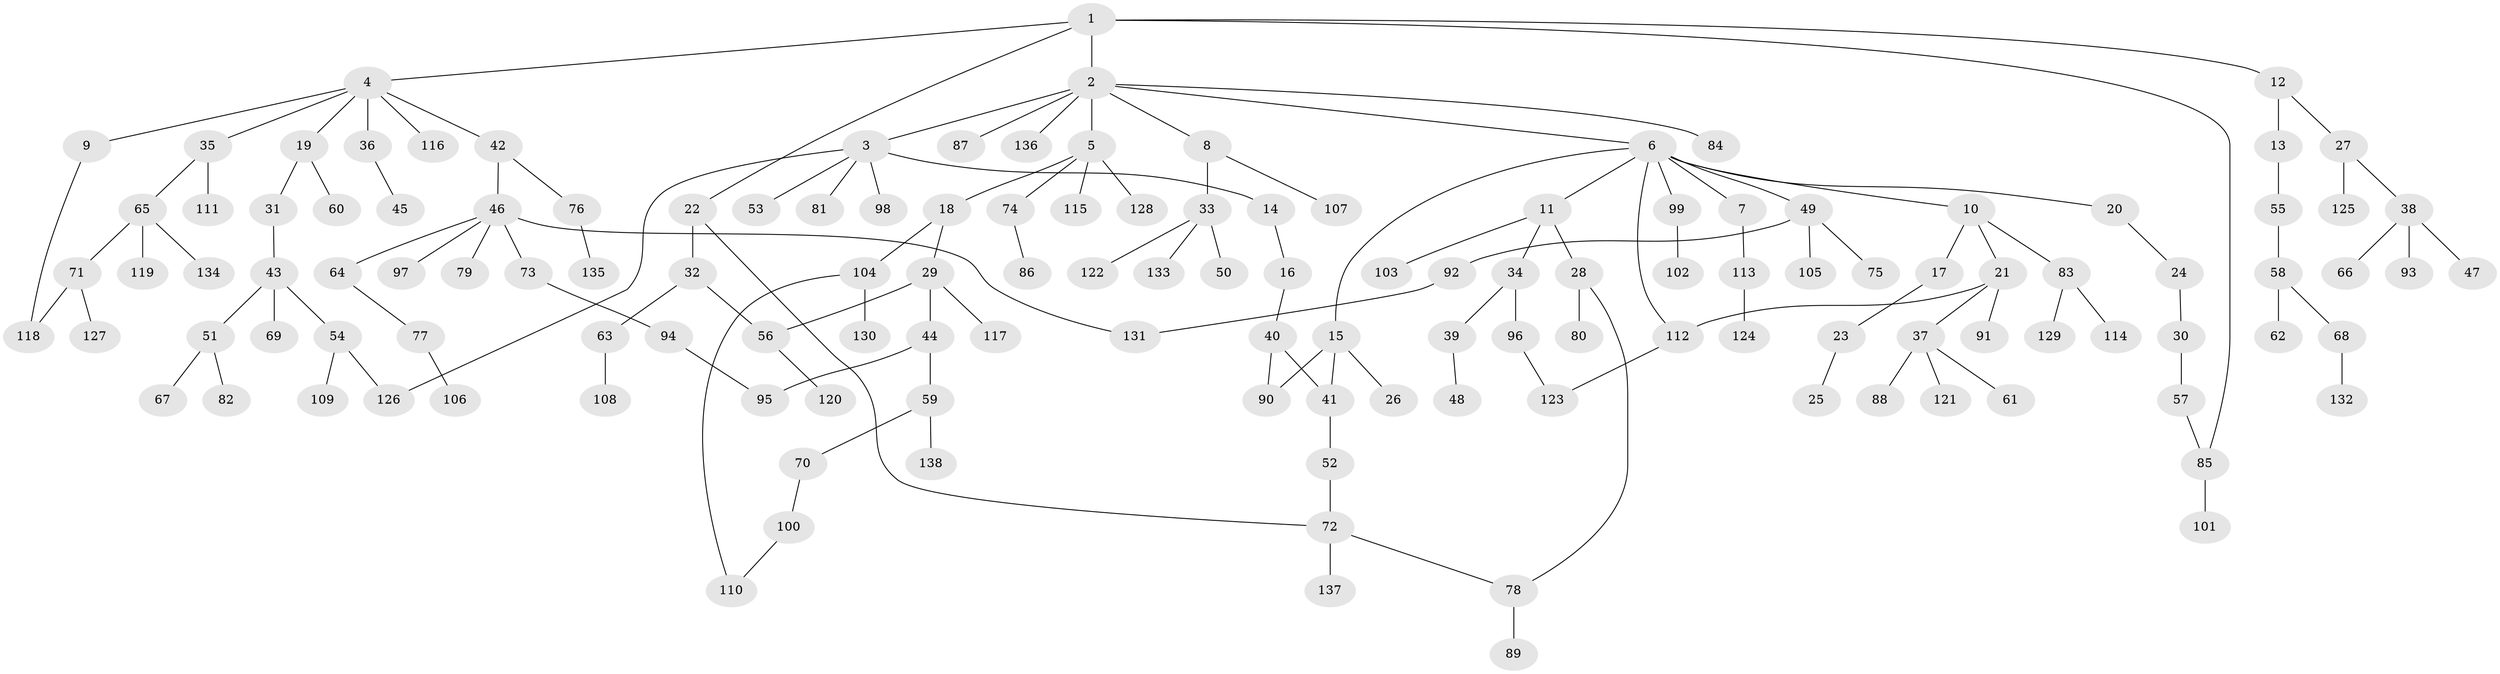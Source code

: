 // coarse degree distribution, {6: 0.02127659574468085, 15: 0.010638297872340425, 7: 0.010638297872340425, 4: 0.031914893617021274, 2: 0.22340425531914893, 5: 0.05319148936170213, 3: 0.19148936170212766, 1: 0.4574468085106383}
// Generated by graph-tools (version 1.1) at 2025/23/03/03/25 07:23:32]
// undirected, 138 vertices, 150 edges
graph export_dot {
graph [start="1"]
  node [color=gray90,style=filled];
  1;
  2;
  3;
  4;
  5;
  6;
  7;
  8;
  9;
  10;
  11;
  12;
  13;
  14;
  15;
  16;
  17;
  18;
  19;
  20;
  21;
  22;
  23;
  24;
  25;
  26;
  27;
  28;
  29;
  30;
  31;
  32;
  33;
  34;
  35;
  36;
  37;
  38;
  39;
  40;
  41;
  42;
  43;
  44;
  45;
  46;
  47;
  48;
  49;
  50;
  51;
  52;
  53;
  54;
  55;
  56;
  57;
  58;
  59;
  60;
  61;
  62;
  63;
  64;
  65;
  66;
  67;
  68;
  69;
  70;
  71;
  72;
  73;
  74;
  75;
  76;
  77;
  78;
  79;
  80;
  81;
  82;
  83;
  84;
  85;
  86;
  87;
  88;
  89;
  90;
  91;
  92;
  93;
  94;
  95;
  96;
  97;
  98;
  99;
  100;
  101;
  102;
  103;
  104;
  105;
  106;
  107;
  108;
  109;
  110;
  111;
  112;
  113;
  114;
  115;
  116;
  117;
  118;
  119;
  120;
  121;
  122;
  123;
  124;
  125;
  126;
  127;
  128;
  129;
  130;
  131;
  132;
  133;
  134;
  135;
  136;
  137;
  138;
  1 -- 2;
  1 -- 4;
  1 -- 12;
  1 -- 22;
  1 -- 85;
  2 -- 3;
  2 -- 5;
  2 -- 6;
  2 -- 8;
  2 -- 84;
  2 -- 87;
  2 -- 136;
  3 -- 14;
  3 -- 53;
  3 -- 81;
  3 -- 98;
  3 -- 126;
  4 -- 9;
  4 -- 19;
  4 -- 35;
  4 -- 36;
  4 -- 42;
  4 -- 116;
  5 -- 18;
  5 -- 74;
  5 -- 115;
  5 -- 128;
  6 -- 7;
  6 -- 10;
  6 -- 11;
  6 -- 15;
  6 -- 20;
  6 -- 49;
  6 -- 99;
  6 -- 112;
  7 -- 113;
  8 -- 33;
  8 -- 107;
  9 -- 118;
  10 -- 17;
  10 -- 21;
  10 -- 83;
  11 -- 28;
  11 -- 34;
  11 -- 103;
  12 -- 13;
  12 -- 27;
  13 -- 55;
  14 -- 16;
  15 -- 26;
  15 -- 90;
  15 -- 41;
  16 -- 40;
  17 -- 23;
  18 -- 29;
  18 -- 104;
  19 -- 31;
  19 -- 60;
  20 -- 24;
  21 -- 37;
  21 -- 91;
  21 -- 112;
  22 -- 32;
  22 -- 72;
  23 -- 25;
  24 -- 30;
  27 -- 38;
  27 -- 125;
  28 -- 80;
  28 -- 78;
  29 -- 44;
  29 -- 56;
  29 -- 117;
  30 -- 57;
  31 -- 43;
  32 -- 63;
  32 -- 56;
  33 -- 50;
  33 -- 122;
  33 -- 133;
  34 -- 39;
  34 -- 96;
  35 -- 65;
  35 -- 111;
  36 -- 45;
  37 -- 61;
  37 -- 88;
  37 -- 121;
  38 -- 47;
  38 -- 66;
  38 -- 93;
  39 -- 48;
  40 -- 41;
  40 -- 90;
  41 -- 52;
  42 -- 46;
  42 -- 76;
  43 -- 51;
  43 -- 54;
  43 -- 69;
  44 -- 59;
  44 -- 95;
  46 -- 64;
  46 -- 73;
  46 -- 79;
  46 -- 97;
  46 -- 131;
  49 -- 75;
  49 -- 92;
  49 -- 105;
  51 -- 67;
  51 -- 82;
  52 -- 72;
  54 -- 109;
  54 -- 126;
  55 -- 58;
  56 -- 120;
  57 -- 85;
  58 -- 62;
  58 -- 68;
  59 -- 70;
  59 -- 138;
  63 -- 108;
  64 -- 77;
  65 -- 71;
  65 -- 119;
  65 -- 134;
  68 -- 132;
  70 -- 100;
  71 -- 118;
  71 -- 127;
  72 -- 78;
  72 -- 137;
  73 -- 94;
  74 -- 86;
  76 -- 135;
  77 -- 106;
  78 -- 89;
  83 -- 114;
  83 -- 129;
  85 -- 101;
  92 -- 131;
  94 -- 95;
  96 -- 123;
  99 -- 102;
  100 -- 110;
  104 -- 130;
  104 -- 110;
  112 -- 123;
  113 -- 124;
}
